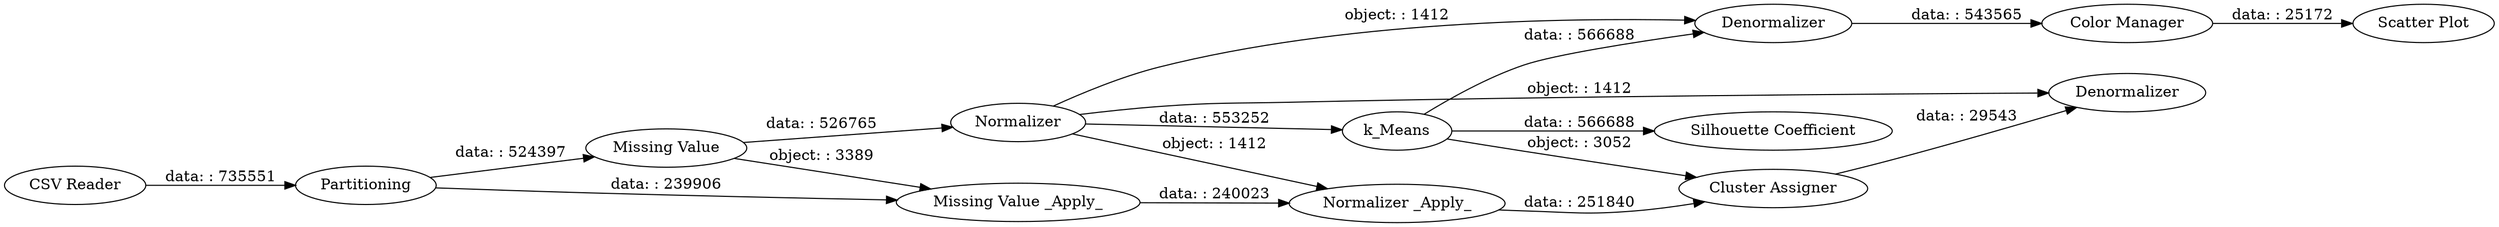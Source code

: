digraph {
	"5103032746018714411_11" [label="Silhouette Coefficient"]
	"5103032746018714411_1" [label="CSV Reader"]
	"5103032746018714411_5" [label=Normalizer]
	"5103032746018714411_4" [label="Missing Value _Apply_"]
	"5103032746018714411_8" [label=Denormalizer]
	"5103032746018714411_10" [label="Scatter Plot"]
	"5103032746018714411_9" [label="Color Manager"]
	"5103032746018714411_2" [label=Partitioning]
	"5103032746018714411_3" [label="Missing Value"]
	"5103032746018714411_7" [label=k_Means]
	"5103032746018714411_12" [label="Cluster Assigner"]
	"5103032746018714411_13" [label=Denormalizer]
	"5103032746018714411_6" [label="Normalizer _Apply_"]
	"5103032746018714411_7" -> "5103032746018714411_8" [label="data: : 566688"]
	"5103032746018714411_5" -> "5103032746018714411_6" [label="object: : 1412"]
	"5103032746018714411_5" -> "5103032746018714411_8" [label="object: : 1412"]
	"5103032746018714411_6" -> "5103032746018714411_12" [label="data: : 251840"]
	"5103032746018714411_7" -> "5103032746018714411_12" [label="object: : 3052"]
	"5103032746018714411_1" -> "5103032746018714411_2" [label="data: : 735551"]
	"5103032746018714411_5" -> "5103032746018714411_13" [label="object: : 1412"]
	"5103032746018714411_3" -> "5103032746018714411_5" [label="data: : 526765"]
	"5103032746018714411_7" -> "5103032746018714411_11" [label="data: : 566688"]
	"5103032746018714411_3" -> "5103032746018714411_4" [label="object: : 3389"]
	"5103032746018714411_8" -> "5103032746018714411_9" [label="data: : 543565"]
	"5103032746018714411_4" -> "5103032746018714411_6" [label="data: : 240023"]
	"5103032746018714411_9" -> "5103032746018714411_10" [label="data: : 25172"]
	"5103032746018714411_2" -> "5103032746018714411_3" [label="data: : 524397"]
	"5103032746018714411_2" -> "5103032746018714411_4" [label="data: : 239906"]
	"5103032746018714411_12" -> "5103032746018714411_13" [label="data: : 29543"]
	"5103032746018714411_5" -> "5103032746018714411_7" [label="data: : 553252"]
	rankdir=LR
}
